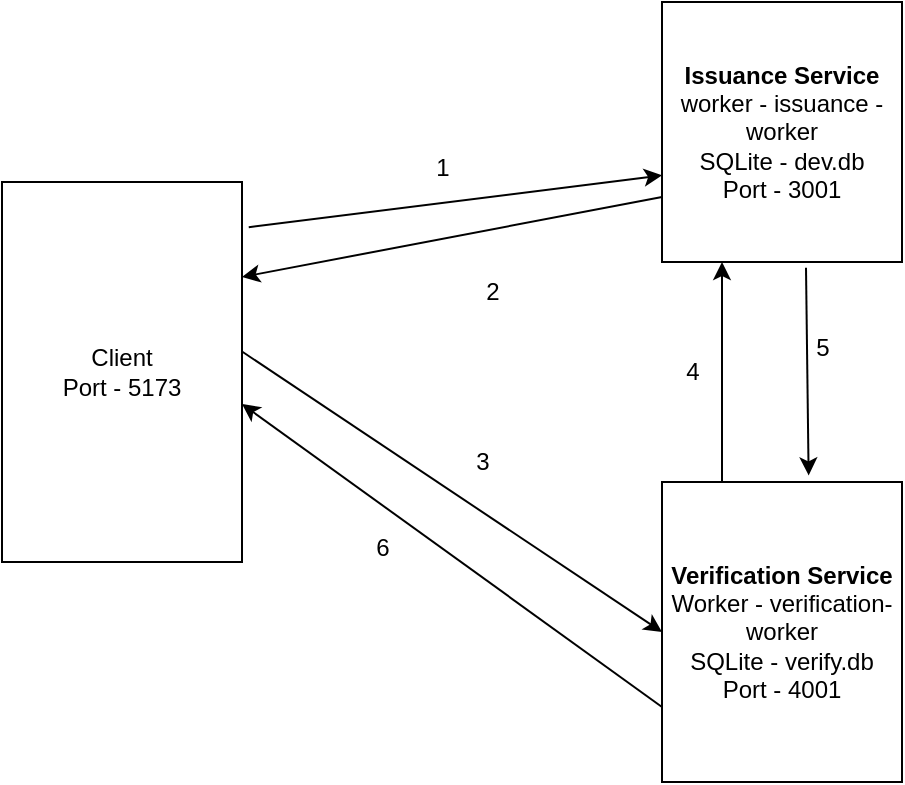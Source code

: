 <mxfile version="28.2.3">
  <diagram name="Page-1" id="87O4lZ53vRyojnaPafYO">
    <mxGraphModel dx="786" dy="417" grid="1" gridSize="10" guides="1" tooltips="1" connect="1" arrows="1" fold="1" page="1" pageScale="1" pageWidth="850" pageHeight="1100" math="0" shadow="0">
      <root>
        <mxCell id="0" />
        <mxCell id="1" parent="0" />
        <mxCell id="aZOHgID_w5jxBwIXhOc6-1" value="Client&lt;div&gt;Port - 5173&lt;/div&gt;" style="rounded=0;whiteSpace=wrap;html=1;" vertex="1" parent="1">
          <mxGeometry x="70" y="130" width="120" height="190" as="geometry" />
        </mxCell>
        <mxCell id="aZOHgID_w5jxBwIXhOc6-2" value="&lt;b&gt;Issuance Service&lt;/b&gt;&lt;div&gt;worker - issuance -worker&lt;/div&gt;&lt;div&gt;SQLite - dev.db&lt;/div&gt;&lt;div&gt;Port - 3001&lt;/div&gt;" style="rounded=0;whiteSpace=wrap;html=1;" vertex="1" parent="1">
          <mxGeometry x="400" y="40" width="120" height="130" as="geometry" />
        </mxCell>
        <mxCell id="aZOHgID_w5jxBwIXhOc6-3" value="&lt;b&gt;Verification Service&lt;/b&gt;&lt;div&gt;Worker - verification-worker&lt;/div&gt;&lt;div&gt;SQLite - verify.db&lt;/div&gt;&lt;div&gt;Port - 4001&lt;/div&gt;" style="rounded=0;whiteSpace=wrap;html=1;" vertex="1" parent="1">
          <mxGeometry x="400" y="280" width="120" height="150" as="geometry" />
        </mxCell>
        <mxCell id="aZOHgID_w5jxBwIXhOc6-6" value="" style="endArrow=classic;html=1;rounded=0;entryX=0;entryY=0.5;entryDx=0;entryDy=0;exitX=1.028;exitY=0.119;exitDx=0;exitDy=0;exitPerimeter=0;" edge="1" parent="1" source="aZOHgID_w5jxBwIXhOc6-1">
          <mxGeometry width="50" height="50" relative="1" as="geometry">
            <mxPoint x="190" y="210.0" as="sourcePoint" />
            <mxPoint x="400" y="126.66" as="targetPoint" />
          </mxGeometry>
        </mxCell>
        <mxCell id="aZOHgID_w5jxBwIXhOc6-9" value="" style="endArrow=classic;html=1;rounded=0;entryX=0;entryY=0.5;entryDx=0;entryDy=0;exitX=1;exitY=0.446;exitDx=0;exitDy=0;exitPerimeter=0;" edge="1" parent="1" source="aZOHgID_w5jxBwIXhOc6-1" target="aZOHgID_w5jxBwIXhOc6-3">
          <mxGeometry width="50" height="50" relative="1" as="geometry">
            <mxPoint x="220" y="200" as="sourcePoint" />
            <mxPoint x="270" y="150" as="targetPoint" />
          </mxGeometry>
        </mxCell>
        <mxCell id="aZOHgID_w5jxBwIXhOc6-17" value="" style="endArrow=classic;html=1;rounded=0;entryX=0.25;entryY=1;entryDx=0;entryDy=0;" edge="1" parent="1" target="aZOHgID_w5jxBwIXhOc6-2">
          <mxGeometry width="50" height="50" relative="1" as="geometry">
            <mxPoint x="430" y="280" as="sourcePoint" />
            <mxPoint x="480" y="230" as="targetPoint" />
          </mxGeometry>
        </mxCell>
        <mxCell id="aZOHgID_w5jxBwIXhOc6-18" value="4" style="text;html=1;align=center;verticalAlign=middle;resizable=0;points=[];autosize=1;strokeColor=none;fillColor=none;" vertex="1" parent="1">
          <mxGeometry x="400" y="210" width="30" height="30" as="geometry" />
        </mxCell>
        <mxCell id="aZOHgID_w5jxBwIXhOc6-20" value="" style="endArrow=classic;html=1;rounded=0;entryX=1;entryY=0.25;entryDx=0;entryDy=0;exitX=0;exitY=0.75;exitDx=0;exitDy=0;" edge="1" parent="1" source="aZOHgID_w5jxBwIXhOc6-2" target="aZOHgID_w5jxBwIXhOc6-1">
          <mxGeometry width="50" height="50" relative="1" as="geometry">
            <mxPoint x="380" y="250" as="sourcePoint" />
            <mxPoint x="430" y="200" as="targetPoint" />
          </mxGeometry>
        </mxCell>
        <mxCell id="aZOHgID_w5jxBwIXhOc6-23" value="2" style="text;html=1;align=center;verticalAlign=middle;resizable=0;points=[];autosize=1;strokeColor=none;fillColor=none;" vertex="1" parent="1">
          <mxGeometry x="300" y="170" width="30" height="30" as="geometry" />
        </mxCell>
        <mxCell id="aZOHgID_w5jxBwIXhOc6-24" value="" style="endArrow=classic;html=1;rounded=0;entryX=0.611;entryY=-0.022;entryDx=0;entryDy=0;entryPerimeter=0;exitX=0.6;exitY=1.022;exitDx=0;exitDy=0;exitPerimeter=0;" edge="1" parent="1" source="aZOHgID_w5jxBwIXhOc6-2" target="aZOHgID_w5jxBwIXhOc6-3">
          <mxGeometry width="50" height="50" relative="1" as="geometry">
            <mxPoint x="380" y="250" as="sourcePoint" />
            <mxPoint x="430" y="200" as="targetPoint" />
          </mxGeometry>
        </mxCell>
        <mxCell id="aZOHgID_w5jxBwIXhOc6-25" value="" style="endArrow=classic;html=1;rounded=0;exitX=0;exitY=0.75;exitDx=0;exitDy=0;" edge="1" parent="1" source="aZOHgID_w5jxBwIXhOc6-3">
          <mxGeometry width="50" height="50" relative="1" as="geometry">
            <mxPoint x="390" y="240" as="sourcePoint" />
            <mxPoint x="190" y="241" as="targetPoint" />
          </mxGeometry>
        </mxCell>
        <mxCell id="aZOHgID_w5jxBwIXhOc6-27" value="5" style="text;html=1;align=center;verticalAlign=middle;resizable=0;points=[];autosize=1;strokeColor=none;fillColor=none;" vertex="1" parent="1">
          <mxGeometry x="465" y="198" width="30" height="30" as="geometry" />
        </mxCell>
        <mxCell id="aZOHgID_w5jxBwIXhOc6-28" value="3" style="text;html=1;align=center;verticalAlign=middle;resizable=0;points=[];autosize=1;strokeColor=none;fillColor=none;" vertex="1" parent="1">
          <mxGeometry x="295" y="255" width="30" height="30" as="geometry" />
        </mxCell>
        <mxCell id="aZOHgID_w5jxBwIXhOc6-29" value="6" style="text;html=1;align=center;verticalAlign=middle;resizable=0;points=[];autosize=1;strokeColor=none;fillColor=none;" vertex="1" parent="1">
          <mxGeometry x="245" y="298" width="30" height="30" as="geometry" />
        </mxCell>
        <mxCell id="aZOHgID_w5jxBwIXhOc6-30" value="1" style="text;html=1;align=center;verticalAlign=middle;resizable=0;points=[];autosize=1;strokeColor=none;fillColor=none;" vertex="1" parent="1">
          <mxGeometry x="275" y="108" width="30" height="30" as="geometry" />
        </mxCell>
      </root>
    </mxGraphModel>
  </diagram>
</mxfile>
